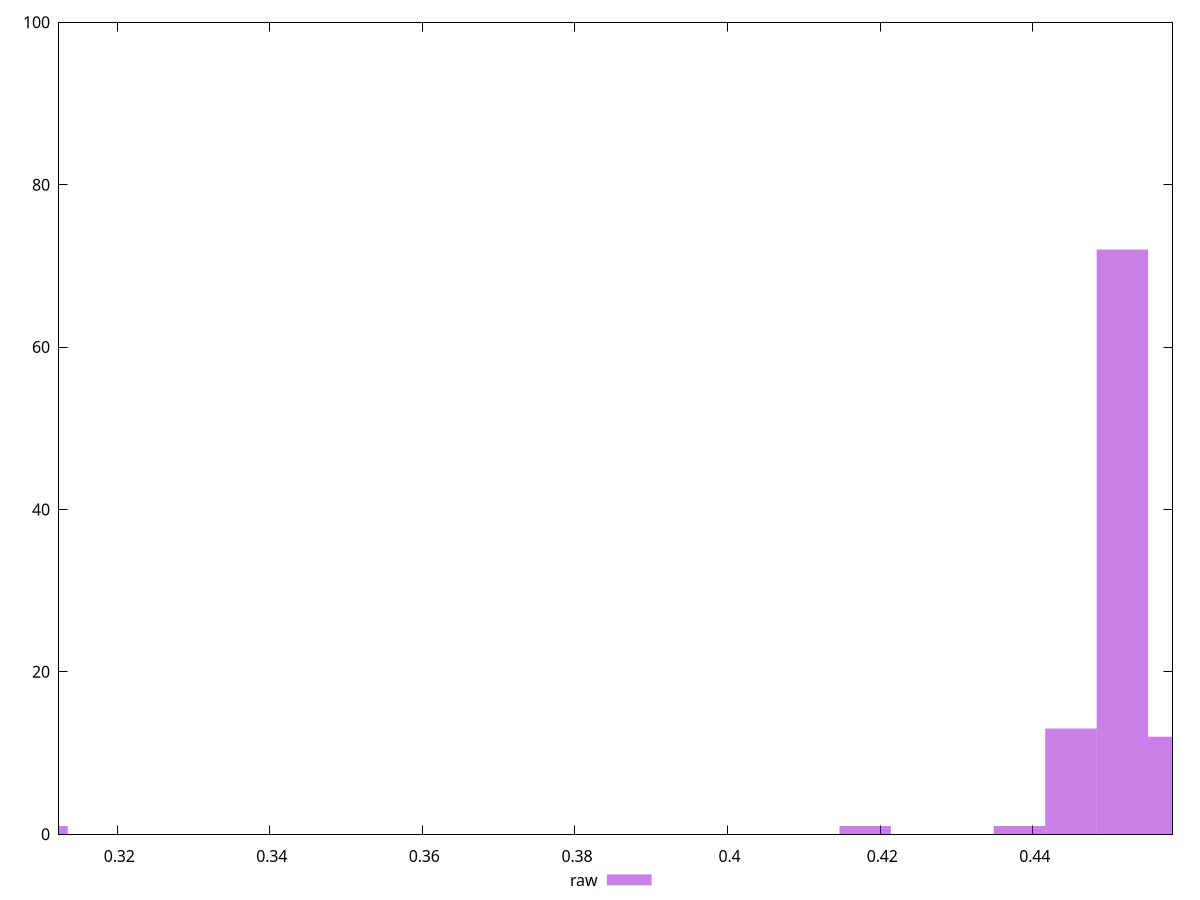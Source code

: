 reset

$raw <<EOF
0.3101581192968791 1
0.4517520433237152 72
0.45849461113451695 12
0.4450094755129135 13
0.4382669077021118 1
0.41803920426970664 1
EOF

set key outside below
set boxwidth 0.00674256781080172
set xrange [0.31237744144749463:0.4583187074778582]
set yrange [0:100]
set trange [0:100]
set style fill transparent solid 0.5 noborder
set terminal svg size 640, 490 enhanced background rgb 'white'
set output "reports/report_00033_2021-03-01T14-23-16.841Z/meta/pScore/samples/astro/raw/histogram.svg"

plot $raw title "raw" with boxes

reset
